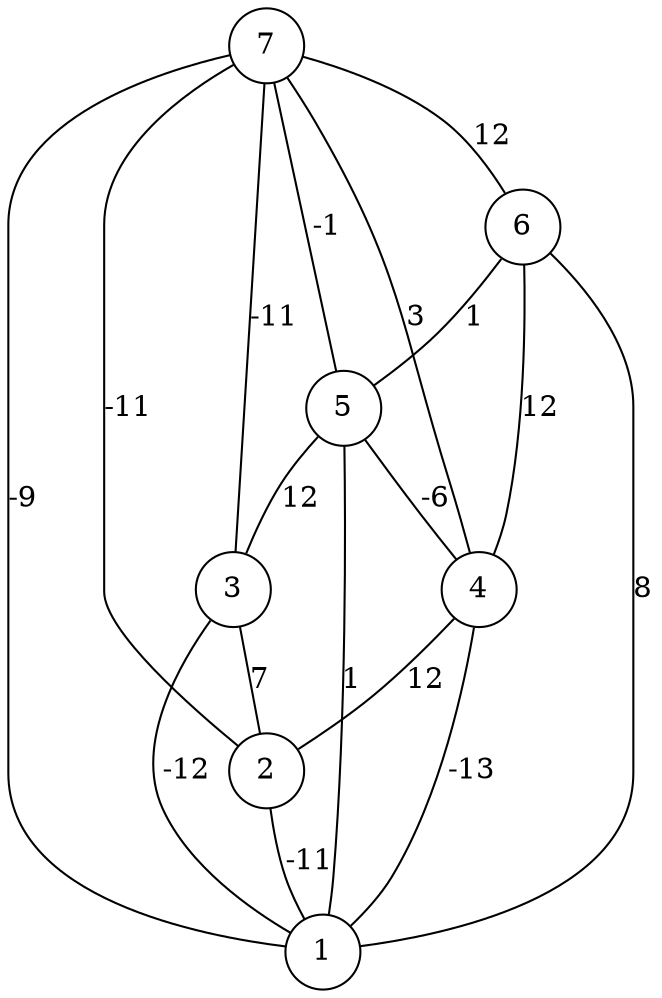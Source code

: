 graph { 
	 fontname="Helvetica,Arial,sans-serif" 
	 node [shape = circle]; 
	 7 -- 1 [label = "-9"];
	 7 -- 2 [label = "-11"];
	 7 -- 3 [label = "-11"];
	 7 -- 4 [label = "3"];
	 7 -- 5 [label = "-1"];
	 7 -- 6 [label = "12"];
	 6 -- 1 [label = "8"];
	 6 -- 4 [label = "12"];
	 6 -- 5 [label = "1"];
	 5 -- 1 [label = "1"];
	 5 -- 3 [label = "12"];
	 5 -- 4 [label = "-6"];
	 4 -- 1 [label = "-13"];
	 4 -- 2 [label = "12"];
	 3 -- 1 [label = "-12"];
	 3 -- 2 [label = "7"];
	 2 -- 1 [label = "-11"];
	 1;
	 2;
	 3;
	 4;
	 5;
	 6;
	 7;
}
